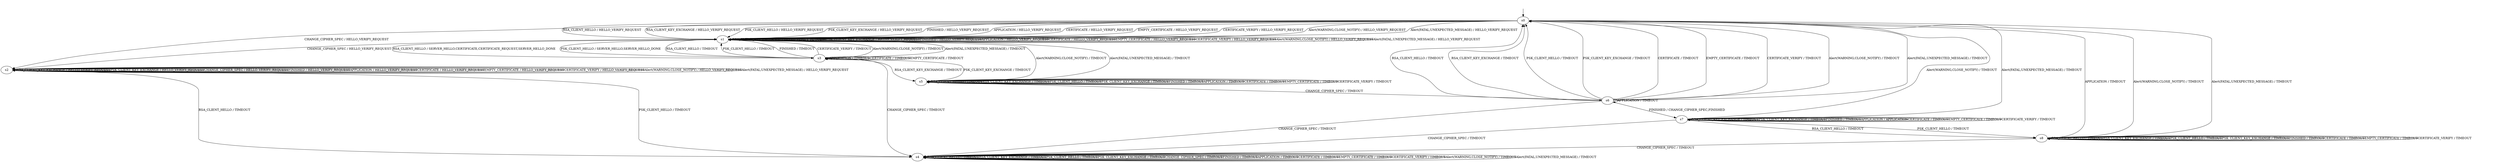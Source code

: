 digraph h2 {
s0 [label="s0"];
s1 [label="s1"];
s2 [label="s2"];
s3 [label="s3"];
s4 [label="s4"];
s5 [label="s5"];
s6 [label="s6"];
s7 [label="s7"];
s8 [label="s8"];
s0 -> s1 [label="RSA_CLIENT_HELLO / HELLO_VERIFY_REQUEST"];
s0 -> s1 [label="RSA_CLIENT_KEY_EXCHANGE / HELLO_VERIFY_REQUEST"];
s0 -> s1 [label="PSK_CLIENT_HELLO / HELLO_VERIFY_REQUEST"];
s0 -> s1 [label="PSK_CLIENT_KEY_EXCHANGE / HELLO_VERIFY_REQUEST"];
s0 -> s2 [label="CHANGE_CIPHER_SPEC / HELLO_VERIFY_REQUEST"];
s0 -> s1 [label="FINISHED / HELLO_VERIFY_REQUEST"];
s0 -> s1 [label="APPLICATION / HELLO_VERIFY_REQUEST"];
s0 -> s1 [label="CERTIFICATE / HELLO_VERIFY_REQUEST"];
s0 -> s1 [label="EMPTY_CERTIFICATE / HELLO_VERIFY_REQUEST"];
s0 -> s1 [label="CERTIFICATE_VERIFY / HELLO_VERIFY_REQUEST"];
s0 -> s1 [label="Alert(WARNING,CLOSE_NOTIFY) / HELLO_VERIFY_REQUEST"];
s0 -> s1 [label="Alert(FATAL,UNEXPECTED_MESSAGE) / HELLO_VERIFY_REQUEST"];
s1 -> s3 [label="RSA_CLIENT_HELLO / SERVER_HELLO,CERTIFICATE,CERTIFICATE_REQUEST,SERVER_HELLO_DONE"];
s1 -> s1 [label="RSA_CLIENT_KEY_EXCHANGE / HELLO_VERIFY_REQUEST"];
s1 -> s3 [label="PSK_CLIENT_HELLO / SERVER_HELLO,SERVER_HELLO_DONE"];
s1 -> s1 [label="PSK_CLIENT_KEY_EXCHANGE / HELLO_VERIFY_REQUEST"];
s1 -> s2 [label="CHANGE_CIPHER_SPEC / HELLO_VERIFY_REQUEST"];
s1 -> s1 [label="FINISHED / HELLO_VERIFY_REQUEST"];
s1 -> s1 [label="APPLICATION / HELLO_VERIFY_REQUEST"];
s1 -> s1 [label="CERTIFICATE / HELLO_VERIFY_REQUEST"];
s1 -> s1 [label="EMPTY_CERTIFICATE / HELLO_VERIFY_REQUEST"];
s1 -> s1 [label="CERTIFICATE_VERIFY / HELLO_VERIFY_REQUEST"];
s1 -> s1 [label="Alert(WARNING,CLOSE_NOTIFY) / HELLO_VERIFY_REQUEST"];
s1 -> s1 [label="Alert(FATAL,UNEXPECTED_MESSAGE) / HELLO_VERIFY_REQUEST"];
s2 -> s4 [label="RSA_CLIENT_HELLO / TIMEOUT"];
s2 -> s2 [label="RSA_CLIENT_KEY_EXCHANGE / HELLO_VERIFY_REQUEST"];
s2 -> s4 [label="PSK_CLIENT_HELLO / TIMEOUT"];
s2 -> s2 [label="PSK_CLIENT_KEY_EXCHANGE / HELLO_VERIFY_REQUEST"];
s2 -> s2 [label="CHANGE_CIPHER_SPEC / HELLO_VERIFY_REQUEST"];
s2 -> s2 [label="FINISHED / HELLO_VERIFY_REQUEST"];
s2 -> s2 [label="APPLICATION / HELLO_VERIFY_REQUEST"];
s2 -> s2 [label="CERTIFICATE / HELLO_VERIFY_REQUEST"];
s2 -> s2 [label="EMPTY_CERTIFICATE / HELLO_VERIFY_REQUEST"];
s2 -> s2 [label="CERTIFICATE_VERIFY / HELLO_VERIFY_REQUEST"];
s2 -> s2 [label="Alert(WARNING,CLOSE_NOTIFY) / HELLO_VERIFY_REQUEST"];
s2 -> s2 [label="Alert(FATAL,UNEXPECTED_MESSAGE) / HELLO_VERIFY_REQUEST"];
s3 -> s1 [label="RSA_CLIENT_HELLO / TIMEOUT"];
s3 -> s5 [label="RSA_CLIENT_KEY_EXCHANGE / TIMEOUT"];
s3 -> s1 [label="PSK_CLIENT_HELLO / TIMEOUT"];
s3 -> s5 [label="PSK_CLIENT_KEY_EXCHANGE / TIMEOUT"];
s3 -> s4 [label="CHANGE_CIPHER_SPEC / TIMEOUT"];
s3 -> s1 [label="FINISHED / TIMEOUT"];
s3 -> s3 [label="APPLICATION / TIMEOUT"];
s3 -> s3 [label="CERTIFICATE / TIMEOUT"];
s3 -> s3 [label="EMPTY_CERTIFICATE / TIMEOUT"];
s3 -> s1 [label="CERTIFICATE_VERIFY / TIMEOUT"];
s3 -> s1 [label="Alert(WARNING,CLOSE_NOTIFY) / TIMEOUT"];
s3 -> s1 [label="Alert(FATAL,UNEXPECTED_MESSAGE) / TIMEOUT"];
s4 -> s4 [label="RSA_CLIENT_HELLO / TIMEOUT"];
s4 -> s4 [label="RSA_CLIENT_KEY_EXCHANGE / TIMEOUT"];
s4 -> s4 [label="PSK_CLIENT_HELLO / TIMEOUT"];
s4 -> s4 [label="PSK_CLIENT_KEY_EXCHANGE / TIMEOUT"];
s4 -> s4 [label="CHANGE_CIPHER_SPEC / TIMEOUT"];
s4 -> s4 [label="FINISHED / TIMEOUT"];
s4 -> s4 [label="APPLICATION / TIMEOUT"];
s4 -> s4 [label="CERTIFICATE / TIMEOUT"];
s4 -> s4 [label="EMPTY_CERTIFICATE / TIMEOUT"];
s4 -> s4 [label="CERTIFICATE_VERIFY / TIMEOUT"];
s4 -> s4 [label="Alert(WARNING,CLOSE_NOTIFY) / TIMEOUT"];
s4 -> s4 [label="Alert(FATAL,UNEXPECTED_MESSAGE) / TIMEOUT"];
s5 -> s5 [label="RSA_CLIENT_HELLO / TIMEOUT"];
s5 -> s5 [label="RSA_CLIENT_KEY_EXCHANGE / TIMEOUT"];
s5 -> s5 [label="PSK_CLIENT_HELLO / TIMEOUT"];
s5 -> s5 [label="PSK_CLIENT_KEY_EXCHANGE / TIMEOUT"];
s5 -> s6 [label="CHANGE_CIPHER_SPEC / TIMEOUT"];
s5 -> s5 [label="FINISHED / TIMEOUT"];
s5 -> s5 [label="APPLICATION / TIMEOUT"];
s5 -> s5 [label="CERTIFICATE / TIMEOUT"];
s5 -> s5 [label="EMPTY_CERTIFICATE / TIMEOUT"];
s5 -> s5 [label="CERTIFICATE_VERIFY / TIMEOUT"];
s5 -> s1 [label="Alert(WARNING,CLOSE_NOTIFY) / TIMEOUT"];
s5 -> s1 [label="Alert(FATAL,UNEXPECTED_MESSAGE) / TIMEOUT"];
s6 -> s0 [label="RSA_CLIENT_HELLO / TIMEOUT"];
s6 -> s0 [label="RSA_CLIENT_KEY_EXCHANGE / TIMEOUT"];
s6 -> s0 [label="PSK_CLIENT_HELLO / TIMEOUT"];
s6 -> s0 [label="PSK_CLIENT_KEY_EXCHANGE / TIMEOUT"];
s6 -> s4 [label="CHANGE_CIPHER_SPEC / TIMEOUT"];
s6 -> s7 [label="FINISHED / CHANGE_CIPHER_SPEC,FINISHED"];
s6 -> s6 [label="APPLICATION / TIMEOUT"];
s6 -> s0 [label="CERTIFICATE / TIMEOUT"];
s6 -> s0 [label="EMPTY_CERTIFICATE / TIMEOUT"];
s6 -> s0 [label="CERTIFICATE_VERIFY / TIMEOUT"];
s6 -> s0 [label="Alert(WARNING,CLOSE_NOTIFY) / TIMEOUT"];
s6 -> s0 [label="Alert(FATAL,UNEXPECTED_MESSAGE) / TIMEOUT"];
s7 -> s8 [label="RSA_CLIENT_HELLO / TIMEOUT"];
s7 -> s7 [label="RSA_CLIENT_KEY_EXCHANGE / TIMEOUT"];
s7 -> s8 [label="PSK_CLIENT_HELLO / TIMEOUT"];
s7 -> s7 [label="PSK_CLIENT_KEY_EXCHANGE / TIMEOUT"];
s7 -> s4 [label="CHANGE_CIPHER_SPEC / TIMEOUT"];
s7 -> s7 [label="FINISHED / TIMEOUT"];
s7 -> s7 [label="APPLICATION / APPLICATION"];
s7 -> s7 [label="CERTIFICATE / TIMEOUT"];
s7 -> s7 [label="EMPTY_CERTIFICATE / TIMEOUT"];
s7 -> s7 [label="CERTIFICATE_VERIFY / TIMEOUT"];
s7 -> s0 [label="Alert(WARNING,CLOSE_NOTIFY) / TIMEOUT"];
s7 -> s0 [label="Alert(FATAL,UNEXPECTED_MESSAGE) / TIMEOUT"];
s8 -> s8 [label="RSA_CLIENT_HELLO / TIMEOUT"];
s8 -> s8 [label="RSA_CLIENT_KEY_EXCHANGE / TIMEOUT"];
s8 -> s8 [label="PSK_CLIENT_HELLO / TIMEOUT"];
s8 -> s8 [label="PSK_CLIENT_KEY_EXCHANGE / TIMEOUT"];
s8 -> s4 [label="CHANGE_CIPHER_SPEC / TIMEOUT"];
s8 -> s8 [label="FINISHED / TIMEOUT"];
s8 -> s0 [label="APPLICATION / TIMEOUT"];
s8 -> s8 [label="CERTIFICATE / TIMEOUT"];
s8 -> s8 [label="EMPTY_CERTIFICATE / TIMEOUT"];
s8 -> s8 [label="CERTIFICATE_VERIFY / TIMEOUT"];
s8 -> s0 [label="Alert(WARNING,CLOSE_NOTIFY) / TIMEOUT"];
s8 -> s0 [label="Alert(FATAL,UNEXPECTED_MESSAGE) / TIMEOUT"];
__start0 [shape=none, label=""];
__start0 -> s0 [label=""];
}
